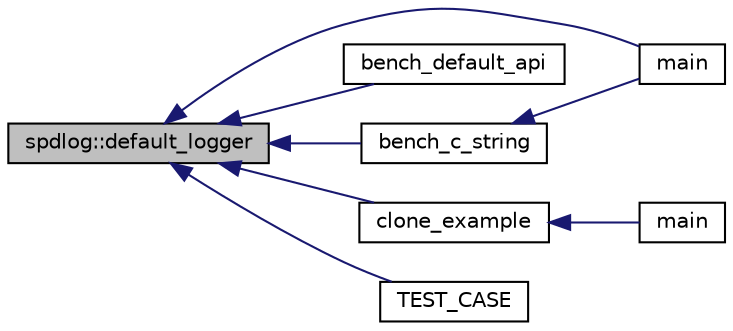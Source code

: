 digraph "spdlog::default_logger"
{
  edge [fontname="Helvetica",fontsize="10",labelfontname="Helvetica",labelfontsize="10"];
  node [fontname="Helvetica",fontsize="10",shape=record];
  rankdir="LR";
  Node1 [label="spdlog::default_logger",height=0.2,width=0.4,color="black", fillcolor="grey75", style="filled" fontcolor="black"];
  Node1 -> Node2 [dir="back",color="midnightblue",fontsize="10",style="solid",fontname="Helvetica"];
  Node2 [label="main",height=0.2,width=0.4,color="black", fillcolor="white", style="filled",URL="$bench_8cpp.html#a0ddf1224851353fc92bfbff6f499fa97"];
  Node1 -> Node3 [dir="back",color="midnightblue",fontsize="10",style="solid",fontname="Helvetica"];
  Node3 [label="bench_default_api",height=0.2,width=0.4,color="black", fillcolor="white", style="filled",URL="$bench_8cpp.html#a343297571d41f5f784e384b71ced42f2"];
  Node1 -> Node4 [dir="back",color="midnightblue",fontsize="10",style="solid",fontname="Helvetica"];
  Node4 [label="bench_c_string",height=0.2,width=0.4,color="black", fillcolor="white", style="filled",URL="$bench_8cpp.html#ad44a71c1b1a49867d117d367fd476e94"];
  Node4 -> Node2 [dir="back",color="midnightblue",fontsize="10",style="solid",fontname="Helvetica"];
  Node1 -> Node5 [dir="back",color="midnightblue",fontsize="10",style="solid",fontname="Helvetica"];
  Node5 [label="clone_example",height=0.2,width=0.4,color="black", fillcolor="white", style="filled",URL="$example_8cpp.html#afaef5159f40cd188c22449a48c33689c"];
  Node5 -> Node6 [dir="back",color="midnightblue",fontsize="10",style="solid",fontname="Helvetica"];
  Node6 [label="main",height=0.2,width=0.4,color="black", fillcolor="white", style="filled",URL="$example_8cpp.html#a81ce304348a420752ee080480d2b3095"];
  Node1 -> Node7 [dir="back",color="midnightblue",fontsize="10",style="solid",fontname="Helvetica"];
  Node7 [label="TEST_CASE",height=0.2,width=0.4,color="black", fillcolor="white", style="filled",URL="$test__misc_8cpp.html#abbb6623501088a076b93b8753bf9b660"];
}
